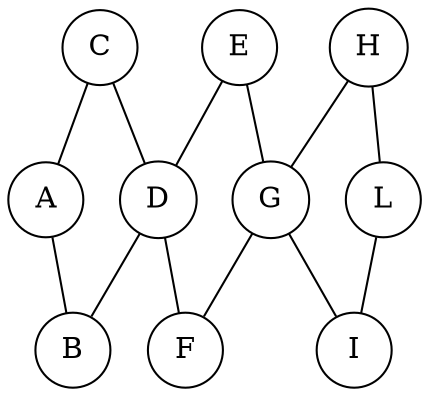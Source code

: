 graph "G" {
	graph [
		fontsize = "14"
		fontname = "Times-Roman"
		fontcolor = "black"
		bb = "0,0,198,180"
		color = "black"
	]
	node [
		fontsize = "14"
		fontname = "Times-Roman"
		fontcolor = "black"
		shape = "circle"
		color = "black"
	]
	edge [
		fontsize = "14"
		fontname = "Times-Roman"
		fontcolor = "black"
		color = "black"
	]
	"C" [
		label = "\N"
		color = "black"
		width = "0.500000"
		fontsize = "14"
		fontname = "Times-Roman"
		fontcolor = "black"
		pos = "31,162"
		height = "0.500000"
		shape = "circle"
	]
	"A" [
		label = "\N"
		color = "black"
		width = "0.500000"
		fontsize = "14"
		fontname = "Times-Roman"
		fontcolor = "black"
		pos = "18,90"
		height = "0.500000"
		shape = "circle"
	]
	"B" [
		label = "\N"
		color = "black"
		width = "0.500000"
		fontsize = "14"
		fontname = "Times-Roman"
		fontcolor = "black"
		pos = "31,18"
		height = "0.500000"
		shape = "circle"
	]
	"D" [
		label = "\N"
		color = "black"
		width = "0.500000"
		fontsize = "14"
		fontname = "Times-Roman"
		fontcolor = "black"
		pos = "72,90"
		height = "0.500000"
		shape = "circle"
	]
	"E" [
		label = "\N"
		color = "black"
		width = "0.500000"
		fontsize = "14"
		fontname = "Times-Roman"
		fontcolor = "black"
		pos = "99,162"
		height = "0.500000"
		shape = "circle"
	]
	"F" [
		label = "\N"
		color = "black"
		width = "0.500000"
		fontsize = "14"
		fontname = "Times-Roman"
		fontcolor = "black"
		pos = "85,18"
		height = "0.500000"
		shape = "circle"
	]
	"G" [
		label = "\N"
		color = "black"
		width = "0.500000"
		fontsize = "14"
		fontname = "Times-Roman"
		fontcolor = "black"
		pos = "126,90"
		height = "0.500000"
		shape = "circle"
	]
	"H" [
		label = "\N"
		color = "black"
		width = "0.500000"
		fontsize = "14"
		fontname = "Times-Roman"
		fontcolor = "black"
		pos = "153,162"
		height = "0.500000"
		shape = "circle"
	]
	"I" [
		label = "\N"
		color = "black"
		width = "0.500000"
		fontsize = "14"
		fontname = "Times-Roman"
		fontcolor = "black"
		pos = "166,18"
		height = "0.500000"
		shape = "circle"
	]
	"L" [
		label = "\N"
		color = "black"
		width = "0.500000"
		fontsize = "14"
		fontname = "Times-Roman"
		fontcolor = "black"
		pos = "180,90"
		height = "0.500000"
		shape = "circle"
	]
	"C" -- "A" [
		fontsize = "14"
		fontname = "Times-Roman"
		fontcolor = "black"
		pos = " 28,144 26,133 23,119 21,108"
		color = "black"
	]
	"A" -- "B" [
		fontsize = "14"
		fontname = "Times-Roman"
		fontcolor = "black"
		pos = " 21,72 23,61 26,47 28,36"
		color = "black"
	]
	"C" -- "D" [
		fontsize = "14"
		fontname = "Times-Roman"
		fontcolor = "black"
		pos = " 40,146 47,134 56,118 63,106"
		color = "black"
	]
	"D" -- "B" [
		fontsize = "14"
		fontname = "Times-Roman"
		fontcolor = "black"
		pos = " 63,74 56,62 47,46 40,34"
		color = "black"
	]
	"D" -- "F" [
		fontsize = "14"
		fontname = "Times-Roman"
		fontcolor = "black"
		pos = " 75,72 77,61 80,47 82,36"
		color = "black"
	]
	"E" -- "D" [
		fontsize = "14"
		fontname = "Times-Roman"
		fontcolor = "black"
		pos = " 93,145 89,134 83,119 79,107"
		color = "black"
	]
	"E" -- "G" [
		fontsize = "14"
		fontname = "Times-Roman"
		fontcolor = "black"
		pos = " 105,145 109,134 115,119 119,107"
		color = "black"
	]
	"G" -- "F" [
		fontsize = "14"
		fontname = "Times-Roman"
		fontcolor = "black"
		pos = " 117,74 110,62 101,46 94,34"
		color = "black"
	]
	"G" -- "I" [
		fontsize = "14"
		fontname = "Times-Roman"
		fontcolor = "black"
		pos = " 135,74 142,62 151,46 157,34"
		color = "black"
	]
	"H" -- "G" [
		fontsize = "14"
		fontname = "Times-Roman"
		fontcolor = "black"
		pos = " 147,145 143,134 137,119 133,107"
		color = "black"
	]
	"L" -- "I" [
		fontsize = "14"
		fontname = "Times-Roman"
		fontcolor = "black"
		pos = " 177,72 174,61 172,47 169,36"
		color = "black"
	]
	"H" -- "L" [
		fontsize = "14"
		fontname = "Times-Roman"
		fontcolor = "black"
		pos = " 159,145 163,134 169,119 173,107"
		color = "black"
	]
}
